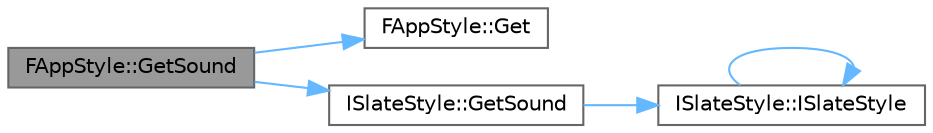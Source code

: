 digraph "FAppStyle::GetSound"
{
 // INTERACTIVE_SVG=YES
 // LATEX_PDF_SIZE
  bgcolor="transparent";
  edge [fontname=Helvetica,fontsize=10,labelfontname=Helvetica,labelfontsize=10];
  node [fontname=Helvetica,fontsize=10,shape=box,height=0.2,width=0.4];
  rankdir="LR";
  Node1 [id="Node000001",label="FAppStyle::GetSound",height=0.2,width=0.4,color="gray40", fillcolor="grey60", style="filled", fontcolor="black",tooltip=" "];
  Node1 -> Node2 [id="edge1_Node000001_Node000002",color="steelblue1",style="solid",tooltip=" "];
  Node2 [id="Node000002",label="FAppStyle::Get",height=0.2,width=0.4,color="grey40", fillcolor="white", style="filled",URL="$d3/d1e/classFAppStyle.html#abf8a86ffff62afc3c225cf5553bf58ee",tooltip=" "];
  Node1 -> Node3 [id="edge2_Node000001_Node000003",color="steelblue1",style="solid",tooltip=" "];
  Node3 [id="Node000003",label="ISlateStyle::GetSound",height=0.2,width=0.4,color="grey40", fillcolor="white", style="filled",URL="$dc/d4d/classISlateStyle.html#a2e040b105526d281d66e3155824bc788",tooltip="Look up a sound property specified by PropertyName and optional Specifier."];
  Node3 -> Node4 [id="edge3_Node000003_Node000004",color="steelblue1",style="solid",tooltip=" "];
  Node4 [id="Node000004",label="ISlateStyle::ISlateStyle",height=0.2,width=0.4,color="grey40", fillcolor="white", style="filled",URL="$dc/d4d/classISlateStyle.html#a60e8d29a2d5a43d206da64e54b13f69f",tooltip=" "];
  Node4 -> Node4 [id="edge4_Node000004_Node000004",color="steelblue1",style="solid",tooltip=" "];
}
